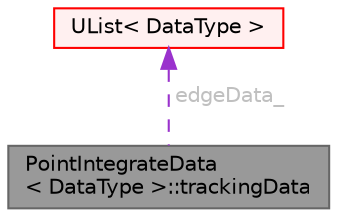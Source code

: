 digraph "PointIntegrateData&lt; DataType &gt;::trackingData"
{
 // LATEX_PDF_SIZE
  bgcolor="transparent";
  edge [fontname=Helvetica,fontsize=10,labelfontname=Helvetica,labelfontsize=10];
  node [fontname=Helvetica,fontsize=10,shape=box,height=0.2,width=0.4];
  Node1 [id="Node000001",label="PointIntegrateData\l\< DataType \>::trackingData",height=0.2,width=0.4,color="gray40", fillcolor="grey60", style="filled", fontcolor="black",tooltip=" "];
  Node2 -> Node1 [id="edge1_Node000001_Node000002",dir="back",color="darkorchid3",style="dashed",tooltip=" ",label=" edgeData_",fontcolor="grey" ];
  Node2 [id="Node000002",label="UList\< DataType \>",height=0.2,width=0.4,color="red", fillcolor="#FFF0F0", style="filled",URL="$classFoam_1_1UList.html",tooltip=" "];
}

